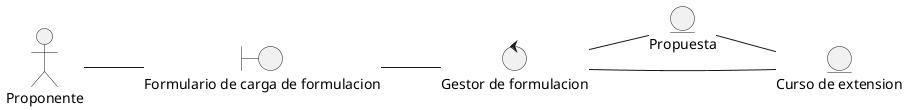 @startuml DisciplinaDeAnalisisDiagramaDeClaseCargarFormulacion
left to right direction

actor "Proponente" as actorProponente

entity "Propuesta" as entidadPropuesta
entity "Curso de extension" as entidadCursoDeExtension

boundary "Formulario de carga de formulacion" as vistaDeFormulacion

control "Gestor de formulacion" as ctrlGestorFormulacion

actorProponente -- vistaDeFormulacion
vistaDeFormulacion -- ctrlGestorFormulacion
ctrlGestorFormulacion -- entidadPropuesta
ctrlGestorFormulacion -- entidadCursoDeExtension
entidadPropuesta -- entidadCursoDeExtension

@enduml
